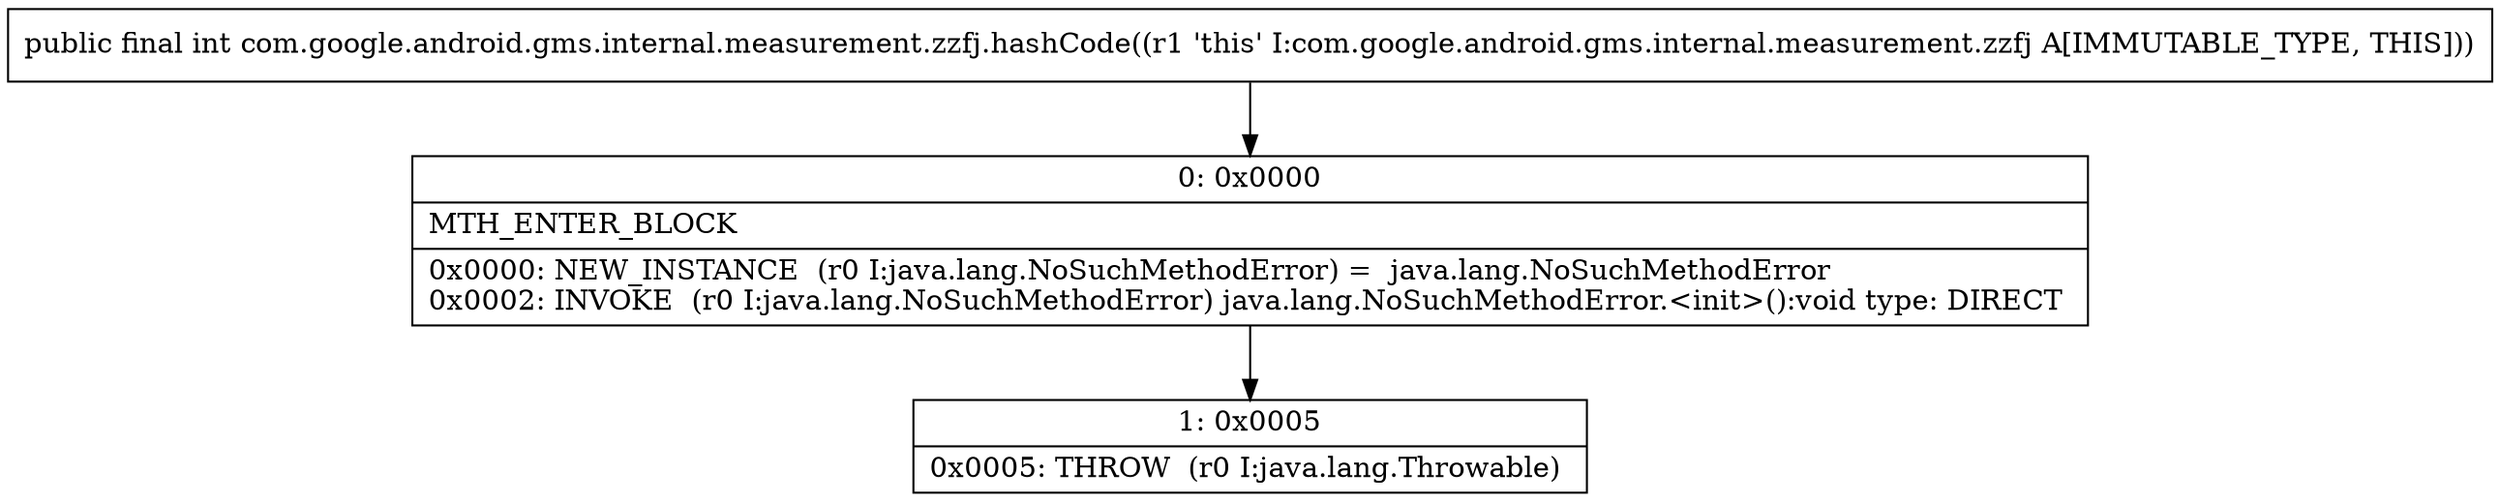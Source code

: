 digraph "CFG forcom.google.android.gms.internal.measurement.zzfj.hashCode()I" {
Node_0 [shape=record,label="{0\:\ 0x0000|MTH_ENTER_BLOCK\l|0x0000: NEW_INSTANCE  (r0 I:java.lang.NoSuchMethodError) =  java.lang.NoSuchMethodError \l0x0002: INVOKE  (r0 I:java.lang.NoSuchMethodError) java.lang.NoSuchMethodError.\<init\>():void type: DIRECT \l}"];
Node_1 [shape=record,label="{1\:\ 0x0005|0x0005: THROW  (r0 I:java.lang.Throwable) \l}"];
MethodNode[shape=record,label="{public final int com.google.android.gms.internal.measurement.zzfj.hashCode((r1 'this' I:com.google.android.gms.internal.measurement.zzfj A[IMMUTABLE_TYPE, THIS])) }"];
MethodNode -> Node_0;
Node_0 -> Node_1;
}

